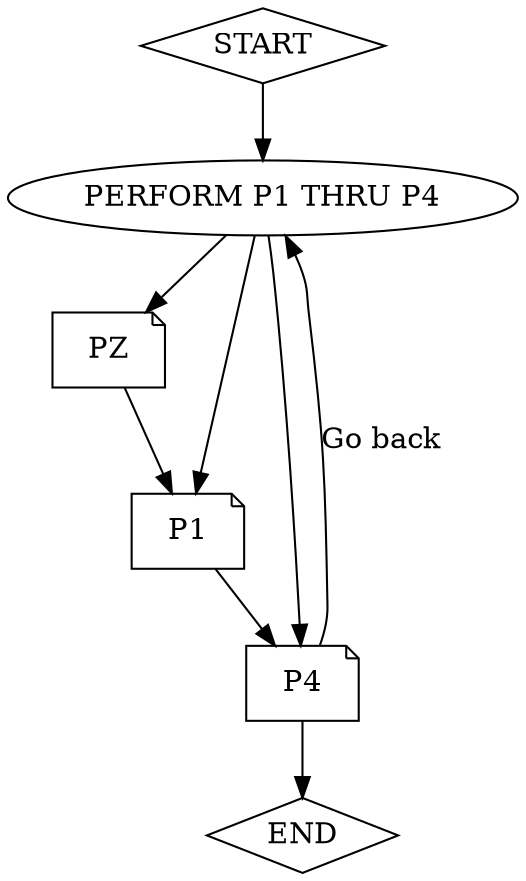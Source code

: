 digraph "performThru_base_test_file.COB" {
	node [shape=diamond]
	8 [label=START]
	node [shape=ellipse]
	1 [label="PERFORM P1 THRU P4"]
	node [shape=note]
	2 [label=PZ]
	node [shape=note]
	3 [label=P1]
	node [shape=note]
	6 [label=P4]
	node [shape=diamond]
	9 [label=END]
	8 -> 1
	1 -> 2
	1 -> 3
	1 -> 6
	6 -> 1 [label="Go back"]
	2 -> 3
	3 -> 6
	6 -> 9
}
